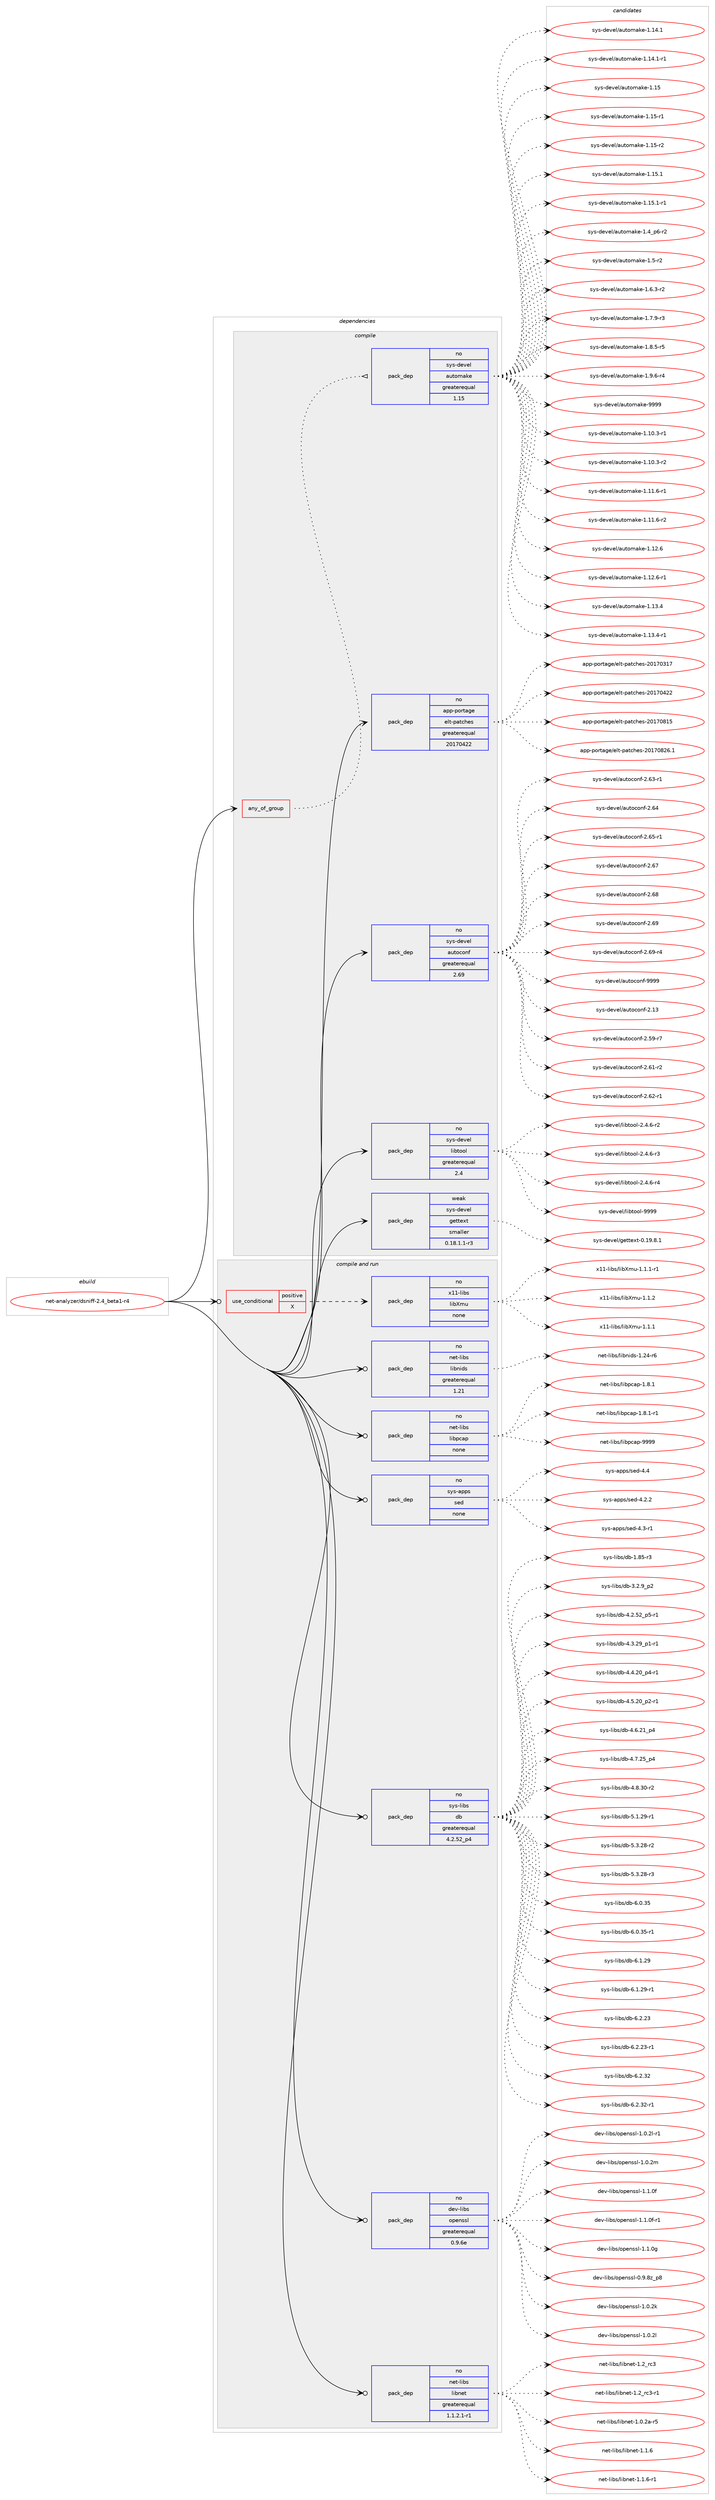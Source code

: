digraph prolog {

# *************
# Graph options
# *************

newrank=true;
concentrate=true;
compound=true;
graph [rankdir=LR,fontname=Helvetica,fontsize=10,ranksep=1.5];#, ranksep=2.5, nodesep=0.2];
edge  [arrowhead=vee];
node  [fontname=Helvetica,fontsize=10];

# **********
# The ebuild
# **********

subgraph cluster_leftcol {
color=gray;
rank=same;
label=<<i>ebuild</i>>;
id [label="net-analyzer/dsniff-2.4_beta1-r4", color=red, width=4, href="../net-analyzer/dsniff-2.4_beta1-r4.svg"];
}

# ****************
# The dependencies
# ****************

subgraph cluster_midcol {
color=gray;
label=<<i>dependencies</i>>;
subgraph cluster_compile {
fillcolor="#eeeeee";
style=filled;
label=<<i>compile</i>>;
subgraph any6288 {
dependency399022 [label=<<TABLE BORDER="0" CELLBORDER="1" CELLSPACING="0" CELLPADDING="4"><TR><TD CELLPADDING="10">any_of_group</TD></TR></TABLE>>, shape=none, color=red];subgraph pack294081 {
dependency399023 [label=<<TABLE BORDER="0" CELLBORDER="1" CELLSPACING="0" CELLPADDING="4" WIDTH="220"><TR><TD ROWSPAN="6" CELLPADDING="30">pack_dep</TD></TR><TR><TD WIDTH="110">no</TD></TR><TR><TD>sys-devel</TD></TR><TR><TD>automake</TD></TR><TR><TD>greaterequal</TD></TR><TR><TD>1.15</TD></TR></TABLE>>, shape=none, color=blue];
}
dependency399022:e -> dependency399023:w [weight=20,style="dotted",arrowhead="oinv"];
}
id:e -> dependency399022:w [weight=20,style="solid",arrowhead="vee"];
subgraph pack294082 {
dependency399024 [label=<<TABLE BORDER="0" CELLBORDER="1" CELLSPACING="0" CELLPADDING="4" WIDTH="220"><TR><TD ROWSPAN="6" CELLPADDING="30">pack_dep</TD></TR><TR><TD WIDTH="110">no</TD></TR><TR><TD>app-portage</TD></TR><TR><TD>elt-patches</TD></TR><TR><TD>greaterequal</TD></TR><TR><TD>20170422</TD></TR></TABLE>>, shape=none, color=blue];
}
id:e -> dependency399024:w [weight=20,style="solid",arrowhead="vee"];
subgraph pack294083 {
dependency399025 [label=<<TABLE BORDER="0" CELLBORDER="1" CELLSPACING="0" CELLPADDING="4" WIDTH="220"><TR><TD ROWSPAN="6" CELLPADDING="30">pack_dep</TD></TR><TR><TD WIDTH="110">no</TD></TR><TR><TD>sys-devel</TD></TR><TR><TD>autoconf</TD></TR><TR><TD>greaterequal</TD></TR><TR><TD>2.69</TD></TR></TABLE>>, shape=none, color=blue];
}
id:e -> dependency399025:w [weight=20,style="solid",arrowhead="vee"];
subgraph pack294084 {
dependency399026 [label=<<TABLE BORDER="0" CELLBORDER="1" CELLSPACING="0" CELLPADDING="4" WIDTH="220"><TR><TD ROWSPAN="6" CELLPADDING="30">pack_dep</TD></TR><TR><TD WIDTH="110">no</TD></TR><TR><TD>sys-devel</TD></TR><TR><TD>libtool</TD></TR><TR><TD>greaterequal</TD></TR><TR><TD>2.4</TD></TR></TABLE>>, shape=none, color=blue];
}
id:e -> dependency399026:w [weight=20,style="solid",arrowhead="vee"];
subgraph pack294085 {
dependency399027 [label=<<TABLE BORDER="0" CELLBORDER="1" CELLSPACING="0" CELLPADDING="4" WIDTH="220"><TR><TD ROWSPAN="6" CELLPADDING="30">pack_dep</TD></TR><TR><TD WIDTH="110">weak</TD></TR><TR><TD>sys-devel</TD></TR><TR><TD>gettext</TD></TR><TR><TD>smaller</TD></TR><TR><TD>0.18.1.1-r3</TD></TR></TABLE>>, shape=none, color=blue];
}
id:e -> dependency399027:w [weight=20,style="solid",arrowhead="vee"];
}
subgraph cluster_compileandrun {
fillcolor="#eeeeee";
style=filled;
label=<<i>compile and run</i>>;
subgraph cond98469 {
dependency399028 [label=<<TABLE BORDER="0" CELLBORDER="1" CELLSPACING="0" CELLPADDING="4"><TR><TD ROWSPAN="3" CELLPADDING="10">use_conditional</TD></TR><TR><TD>positive</TD></TR><TR><TD>X</TD></TR></TABLE>>, shape=none, color=red];
subgraph pack294086 {
dependency399029 [label=<<TABLE BORDER="0" CELLBORDER="1" CELLSPACING="0" CELLPADDING="4" WIDTH="220"><TR><TD ROWSPAN="6" CELLPADDING="30">pack_dep</TD></TR><TR><TD WIDTH="110">no</TD></TR><TR><TD>x11-libs</TD></TR><TR><TD>libXmu</TD></TR><TR><TD>none</TD></TR><TR><TD></TD></TR></TABLE>>, shape=none, color=blue];
}
dependency399028:e -> dependency399029:w [weight=20,style="dashed",arrowhead="vee"];
}
id:e -> dependency399028:w [weight=20,style="solid",arrowhead="odotvee"];
subgraph pack294087 {
dependency399030 [label=<<TABLE BORDER="0" CELLBORDER="1" CELLSPACING="0" CELLPADDING="4" WIDTH="220"><TR><TD ROWSPAN="6" CELLPADDING="30">pack_dep</TD></TR><TR><TD WIDTH="110">no</TD></TR><TR><TD>dev-libs</TD></TR><TR><TD>openssl</TD></TR><TR><TD>greaterequal</TD></TR><TR><TD>0.9.6e</TD></TR></TABLE>>, shape=none, color=blue];
}
id:e -> dependency399030:w [weight=20,style="solid",arrowhead="odotvee"];
subgraph pack294088 {
dependency399031 [label=<<TABLE BORDER="0" CELLBORDER="1" CELLSPACING="0" CELLPADDING="4" WIDTH="220"><TR><TD ROWSPAN="6" CELLPADDING="30">pack_dep</TD></TR><TR><TD WIDTH="110">no</TD></TR><TR><TD>net-libs</TD></TR><TR><TD>libnet</TD></TR><TR><TD>greaterequal</TD></TR><TR><TD>1.1.2.1-r1</TD></TR></TABLE>>, shape=none, color=blue];
}
id:e -> dependency399031:w [weight=20,style="solid",arrowhead="odotvee"];
subgraph pack294089 {
dependency399032 [label=<<TABLE BORDER="0" CELLBORDER="1" CELLSPACING="0" CELLPADDING="4" WIDTH="220"><TR><TD ROWSPAN="6" CELLPADDING="30">pack_dep</TD></TR><TR><TD WIDTH="110">no</TD></TR><TR><TD>net-libs</TD></TR><TR><TD>libnids</TD></TR><TR><TD>greaterequal</TD></TR><TR><TD>1.21</TD></TR></TABLE>>, shape=none, color=blue];
}
id:e -> dependency399032:w [weight=20,style="solid",arrowhead="odotvee"];
subgraph pack294090 {
dependency399033 [label=<<TABLE BORDER="0" CELLBORDER="1" CELLSPACING="0" CELLPADDING="4" WIDTH="220"><TR><TD ROWSPAN="6" CELLPADDING="30">pack_dep</TD></TR><TR><TD WIDTH="110">no</TD></TR><TR><TD>net-libs</TD></TR><TR><TD>libpcap</TD></TR><TR><TD>none</TD></TR><TR><TD></TD></TR></TABLE>>, shape=none, color=blue];
}
id:e -> dependency399033:w [weight=20,style="solid",arrowhead="odotvee"];
subgraph pack294091 {
dependency399034 [label=<<TABLE BORDER="0" CELLBORDER="1" CELLSPACING="0" CELLPADDING="4" WIDTH="220"><TR><TD ROWSPAN="6" CELLPADDING="30">pack_dep</TD></TR><TR><TD WIDTH="110">no</TD></TR><TR><TD>sys-apps</TD></TR><TR><TD>sed</TD></TR><TR><TD>none</TD></TR><TR><TD></TD></TR></TABLE>>, shape=none, color=blue];
}
id:e -> dependency399034:w [weight=20,style="solid",arrowhead="odotvee"];
subgraph pack294092 {
dependency399035 [label=<<TABLE BORDER="0" CELLBORDER="1" CELLSPACING="0" CELLPADDING="4" WIDTH="220"><TR><TD ROWSPAN="6" CELLPADDING="30">pack_dep</TD></TR><TR><TD WIDTH="110">no</TD></TR><TR><TD>sys-libs</TD></TR><TR><TD>db</TD></TR><TR><TD>greaterequal</TD></TR><TR><TD>4.2.52_p4</TD></TR></TABLE>>, shape=none, color=blue];
}
id:e -> dependency399035:w [weight=20,style="solid",arrowhead="odotvee"];
}
subgraph cluster_run {
fillcolor="#eeeeee";
style=filled;
label=<<i>run</i>>;
}
}

# **************
# The candidates
# **************

subgraph cluster_choices {
rank=same;
color=gray;
label=<<i>candidates</i>>;

subgraph choice294081 {
color=black;
nodesep=1;
choice11512111545100101118101108479711711611110997107101454946494846514511449 [label="sys-devel/automake-1.10.3-r1", color=red, width=4,href="../sys-devel/automake-1.10.3-r1.svg"];
choice11512111545100101118101108479711711611110997107101454946494846514511450 [label="sys-devel/automake-1.10.3-r2", color=red, width=4,href="../sys-devel/automake-1.10.3-r2.svg"];
choice11512111545100101118101108479711711611110997107101454946494946544511449 [label="sys-devel/automake-1.11.6-r1", color=red, width=4,href="../sys-devel/automake-1.11.6-r1.svg"];
choice11512111545100101118101108479711711611110997107101454946494946544511450 [label="sys-devel/automake-1.11.6-r2", color=red, width=4,href="../sys-devel/automake-1.11.6-r2.svg"];
choice1151211154510010111810110847971171161111099710710145494649504654 [label="sys-devel/automake-1.12.6", color=red, width=4,href="../sys-devel/automake-1.12.6.svg"];
choice11512111545100101118101108479711711611110997107101454946495046544511449 [label="sys-devel/automake-1.12.6-r1", color=red, width=4,href="../sys-devel/automake-1.12.6-r1.svg"];
choice1151211154510010111810110847971171161111099710710145494649514652 [label="sys-devel/automake-1.13.4", color=red, width=4,href="../sys-devel/automake-1.13.4.svg"];
choice11512111545100101118101108479711711611110997107101454946495146524511449 [label="sys-devel/automake-1.13.4-r1", color=red, width=4,href="../sys-devel/automake-1.13.4-r1.svg"];
choice1151211154510010111810110847971171161111099710710145494649524649 [label="sys-devel/automake-1.14.1", color=red, width=4,href="../sys-devel/automake-1.14.1.svg"];
choice11512111545100101118101108479711711611110997107101454946495246494511449 [label="sys-devel/automake-1.14.1-r1", color=red, width=4,href="../sys-devel/automake-1.14.1-r1.svg"];
choice115121115451001011181011084797117116111109971071014549464953 [label="sys-devel/automake-1.15", color=red, width=4,href="../sys-devel/automake-1.15.svg"];
choice1151211154510010111810110847971171161111099710710145494649534511449 [label="sys-devel/automake-1.15-r1", color=red, width=4,href="../sys-devel/automake-1.15-r1.svg"];
choice1151211154510010111810110847971171161111099710710145494649534511450 [label="sys-devel/automake-1.15-r2", color=red, width=4,href="../sys-devel/automake-1.15-r2.svg"];
choice1151211154510010111810110847971171161111099710710145494649534649 [label="sys-devel/automake-1.15.1", color=red, width=4,href="../sys-devel/automake-1.15.1.svg"];
choice11512111545100101118101108479711711611110997107101454946495346494511449 [label="sys-devel/automake-1.15.1-r1", color=red, width=4,href="../sys-devel/automake-1.15.1-r1.svg"];
choice115121115451001011181011084797117116111109971071014549465295112544511450 [label="sys-devel/automake-1.4_p6-r2", color=red, width=4,href="../sys-devel/automake-1.4_p6-r2.svg"];
choice11512111545100101118101108479711711611110997107101454946534511450 [label="sys-devel/automake-1.5-r2", color=red, width=4,href="../sys-devel/automake-1.5-r2.svg"];
choice115121115451001011181011084797117116111109971071014549465446514511450 [label="sys-devel/automake-1.6.3-r2", color=red, width=4,href="../sys-devel/automake-1.6.3-r2.svg"];
choice115121115451001011181011084797117116111109971071014549465546574511451 [label="sys-devel/automake-1.7.9-r3", color=red, width=4,href="../sys-devel/automake-1.7.9-r3.svg"];
choice115121115451001011181011084797117116111109971071014549465646534511453 [label="sys-devel/automake-1.8.5-r5", color=red, width=4,href="../sys-devel/automake-1.8.5-r5.svg"];
choice115121115451001011181011084797117116111109971071014549465746544511452 [label="sys-devel/automake-1.9.6-r4", color=red, width=4,href="../sys-devel/automake-1.9.6-r4.svg"];
choice115121115451001011181011084797117116111109971071014557575757 [label="sys-devel/automake-9999", color=red, width=4,href="../sys-devel/automake-9999.svg"];
dependency399023:e -> choice11512111545100101118101108479711711611110997107101454946494846514511449:w [style=dotted,weight="100"];
dependency399023:e -> choice11512111545100101118101108479711711611110997107101454946494846514511450:w [style=dotted,weight="100"];
dependency399023:e -> choice11512111545100101118101108479711711611110997107101454946494946544511449:w [style=dotted,weight="100"];
dependency399023:e -> choice11512111545100101118101108479711711611110997107101454946494946544511450:w [style=dotted,weight="100"];
dependency399023:e -> choice1151211154510010111810110847971171161111099710710145494649504654:w [style=dotted,weight="100"];
dependency399023:e -> choice11512111545100101118101108479711711611110997107101454946495046544511449:w [style=dotted,weight="100"];
dependency399023:e -> choice1151211154510010111810110847971171161111099710710145494649514652:w [style=dotted,weight="100"];
dependency399023:e -> choice11512111545100101118101108479711711611110997107101454946495146524511449:w [style=dotted,weight="100"];
dependency399023:e -> choice1151211154510010111810110847971171161111099710710145494649524649:w [style=dotted,weight="100"];
dependency399023:e -> choice11512111545100101118101108479711711611110997107101454946495246494511449:w [style=dotted,weight="100"];
dependency399023:e -> choice115121115451001011181011084797117116111109971071014549464953:w [style=dotted,weight="100"];
dependency399023:e -> choice1151211154510010111810110847971171161111099710710145494649534511449:w [style=dotted,weight="100"];
dependency399023:e -> choice1151211154510010111810110847971171161111099710710145494649534511450:w [style=dotted,weight="100"];
dependency399023:e -> choice1151211154510010111810110847971171161111099710710145494649534649:w [style=dotted,weight="100"];
dependency399023:e -> choice11512111545100101118101108479711711611110997107101454946495346494511449:w [style=dotted,weight="100"];
dependency399023:e -> choice115121115451001011181011084797117116111109971071014549465295112544511450:w [style=dotted,weight="100"];
dependency399023:e -> choice11512111545100101118101108479711711611110997107101454946534511450:w [style=dotted,weight="100"];
dependency399023:e -> choice115121115451001011181011084797117116111109971071014549465446514511450:w [style=dotted,weight="100"];
dependency399023:e -> choice115121115451001011181011084797117116111109971071014549465546574511451:w [style=dotted,weight="100"];
dependency399023:e -> choice115121115451001011181011084797117116111109971071014549465646534511453:w [style=dotted,weight="100"];
dependency399023:e -> choice115121115451001011181011084797117116111109971071014549465746544511452:w [style=dotted,weight="100"];
dependency399023:e -> choice115121115451001011181011084797117116111109971071014557575757:w [style=dotted,weight="100"];
}
subgraph choice294082 {
color=black;
nodesep=1;
choice97112112451121111141169710310147101108116451129711699104101115455048495548514955 [label="app-portage/elt-patches-20170317", color=red, width=4,href="../app-portage/elt-patches-20170317.svg"];
choice97112112451121111141169710310147101108116451129711699104101115455048495548525050 [label="app-portage/elt-patches-20170422", color=red, width=4,href="../app-portage/elt-patches-20170422.svg"];
choice97112112451121111141169710310147101108116451129711699104101115455048495548564953 [label="app-portage/elt-patches-20170815", color=red, width=4,href="../app-portage/elt-patches-20170815.svg"];
choice971121124511211111411697103101471011081164511297116991041011154550484955485650544649 [label="app-portage/elt-patches-20170826.1", color=red, width=4,href="../app-portage/elt-patches-20170826.1.svg"];
dependency399024:e -> choice97112112451121111141169710310147101108116451129711699104101115455048495548514955:w [style=dotted,weight="100"];
dependency399024:e -> choice97112112451121111141169710310147101108116451129711699104101115455048495548525050:w [style=dotted,weight="100"];
dependency399024:e -> choice97112112451121111141169710310147101108116451129711699104101115455048495548564953:w [style=dotted,weight="100"];
dependency399024:e -> choice971121124511211111411697103101471011081164511297116991041011154550484955485650544649:w [style=dotted,weight="100"];
}
subgraph choice294083 {
color=black;
nodesep=1;
choice115121115451001011181011084797117116111991111101024550464951 [label="sys-devel/autoconf-2.13", color=red, width=4,href="../sys-devel/autoconf-2.13.svg"];
choice1151211154510010111810110847971171161119911111010245504653574511455 [label="sys-devel/autoconf-2.59-r7", color=red, width=4,href="../sys-devel/autoconf-2.59-r7.svg"];
choice1151211154510010111810110847971171161119911111010245504654494511450 [label="sys-devel/autoconf-2.61-r2", color=red, width=4,href="../sys-devel/autoconf-2.61-r2.svg"];
choice1151211154510010111810110847971171161119911111010245504654504511449 [label="sys-devel/autoconf-2.62-r1", color=red, width=4,href="../sys-devel/autoconf-2.62-r1.svg"];
choice1151211154510010111810110847971171161119911111010245504654514511449 [label="sys-devel/autoconf-2.63-r1", color=red, width=4,href="../sys-devel/autoconf-2.63-r1.svg"];
choice115121115451001011181011084797117116111991111101024550465452 [label="sys-devel/autoconf-2.64", color=red, width=4,href="../sys-devel/autoconf-2.64.svg"];
choice1151211154510010111810110847971171161119911111010245504654534511449 [label="sys-devel/autoconf-2.65-r1", color=red, width=4,href="../sys-devel/autoconf-2.65-r1.svg"];
choice115121115451001011181011084797117116111991111101024550465455 [label="sys-devel/autoconf-2.67", color=red, width=4,href="../sys-devel/autoconf-2.67.svg"];
choice115121115451001011181011084797117116111991111101024550465456 [label="sys-devel/autoconf-2.68", color=red, width=4,href="../sys-devel/autoconf-2.68.svg"];
choice115121115451001011181011084797117116111991111101024550465457 [label="sys-devel/autoconf-2.69", color=red, width=4,href="../sys-devel/autoconf-2.69.svg"];
choice1151211154510010111810110847971171161119911111010245504654574511452 [label="sys-devel/autoconf-2.69-r4", color=red, width=4,href="../sys-devel/autoconf-2.69-r4.svg"];
choice115121115451001011181011084797117116111991111101024557575757 [label="sys-devel/autoconf-9999", color=red, width=4,href="../sys-devel/autoconf-9999.svg"];
dependency399025:e -> choice115121115451001011181011084797117116111991111101024550464951:w [style=dotted,weight="100"];
dependency399025:e -> choice1151211154510010111810110847971171161119911111010245504653574511455:w [style=dotted,weight="100"];
dependency399025:e -> choice1151211154510010111810110847971171161119911111010245504654494511450:w [style=dotted,weight="100"];
dependency399025:e -> choice1151211154510010111810110847971171161119911111010245504654504511449:w [style=dotted,weight="100"];
dependency399025:e -> choice1151211154510010111810110847971171161119911111010245504654514511449:w [style=dotted,weight="100"];
dependency399025:e -> choice115121115451001011181011084797117116111991111101024550465452:w [style=dotted,weight="100"];
dependency399025:e -> choice1151211154510010111810110847971171161119911111010245504654534511449:w [style=dotted,weight="100"];
dependency399025:e -> choice115121115451001011181011084797117116111991111101024550465455:w [style=dotted,weight="100"];
dependency399025:e -> choice115121115451001011181011084797117116111991111101024550465456:w [style=dotted,weight="100"];
dependency399025:e -> choice115121115451001011181011084797117116111991111101024550465457:w [style=dotted,weight="100"];
dependency399025:e -> choice1151211154510010111810110847971171161119911111010245504654574511452:w [style=dotted,weight="100"];
dependency399025:e -> choice115121115451001011181011084797117116111991111101024557575757:w [style=dotted,weight="100"];
}
subgraph choice294084 {
color=black;
nodesep=1;
choice1151211154510010111810110847108105981161111111084550465246544511450 [label="sys-devel/libtool-2.4.6-r2", color=red, width=4,href="../sys-devel/libtool-2.4.6-r2.svg"];
choice1151211154510010111810110847108105981161111111084550465246544511451 [label="sys-devel/libtool-2.4.6-r3", color=red, width=4,href="../sys-devel/libtool-2.4.6-r3.svg"];
choice1151211154510010111810110847108105981161111111084550465246544511452 [label="sys-devel/libtool-2.4.6-r4", color=red, width=4,href="../sys-devel/libtool-2.4.6-r4.svg"];
choice1151211154510010111810110847108105981161111111084557575757 [label="sys-devel/libtool-9999", color=red, width=4,href="../sys-devel/libtool-9999.svg"];
dependency399026:e -> choice1151211154510010111810110847108105981161111111084550465246544511450:w [style=dotted,weight="100"];
dependency399026:e -> choice1151211154510010111810110847108105981161111111084550465246544511451:w [style=dotted,weight="100"];
dependency399026:e -> choice1151211154510010111810110847108105981161111111084550465246544511452:w [style=dotted,weight="100"];
dependency399026:e -> choice1151211154510010111810110847108105981161111111084557575757:w [style=dotted,weight="100"];
}
subgraph choice294085 {
color=black;
nodesep=1;
choice1151211154510010111810110847103101116116101120116454846495746564649 [label="sys-devel/gettext-0.19.8.1", color=red, width=4,href="../sys-devel/gettext-0.19.8.1.svg"];
dependency399027:e -> choice1151211154510010111810110847103101116116101120116454846495746564649:w [style=dotted,weight="100"];
}
subgraph choice294086 {
color=black;
nodesep=1;
choice12049494510810598115471081059888109117454946494649 [label="x11-libs/libXmu-1.1.1", color=red, width=4,href="../x11-libs/libXmu-1.1.1.svg"];
choice120494945108105981154710810598881091174549464946494511449 [label="x11-libs/libXmu-1.1.1-r1", color=red, width=4,href="../x11-libs/libXmu-1.1.1-r1.svg"];
choice12049494510810598115471081059888109117454946494650 [label="x11-libs/libXmu-1.1.2", color=red, width=4,href="../x11-libs/libXmu-1.1.2.svg"];
dependency399029:e -> choice12049494510810598115471081059888109117454946494649:w [style=dotted,weight="100"];
dependency399029:e -> choice120494945108105981154710810598881091174549464946494511449:w [style=dotted,weight="100"];
dependency399029:e -> choice12049494510810598115471081059888109117454946494650:w [style=dotted,weight="100"];
}
subgraph choice294087 {
color=black;
nodesep=1;
choice1001011184510810598115471111121011101151151084548465746561229511256 [label="dev-libs/openssl-0.9.8z_p8", color=red, width=4,href="../dev-libs/openssl-0.9.8z_p8.svg"];
choice100101118451081059811547111112101110115115108454946484650107 [label="dev-libs/openssl-1.0.2k", color=red, width=4,href="../dev-libs/openssl-1.0.2k.svg"];
choice100101118451081059811547111112101110115115108454946484650108 [label="dev-libs/openssl-1.0.2l", color=red, width=4,href="../dev-libs/openssl-1.0.2l.svg"];
choice1001011184510810598115471111121011101151151084549464846501084511449 [label="dev-libs/openssl-1.0.2l-r1", color=red, width=4,href="../dev-libs/openssl-1.0.2l-r1.svg"];
choice100101118451081059811547111112101110115115108454946484650109 [label="dev-libs/openssl-1.0.2m", color=red, width=4,href="../dev-libs/openssl-1.0.2m.svg"];
choice100101118451081059811547111112101110115115108454946494648102 [label="dev-libs/openssl-1.1.0f", color=red, width=4,href="../dev-libs/openssl-1.1.0f.svg"];
choice1001011184510810598115471111121011101151151084549464946481024511449 [label="dev-libs/openssl-1.1.0f-r1", color=red, width=4,href="../dev-libs/openssl-1.1.0f-r1.svg"];
choice100101118451081059811547111112101110115115108454946494648103 [label="dev-libs/openssl-1.1.0g", color=red, width=4,href="../dev-libs/openssl-1.1.0g.svg"];
dependency399030:e -> choice1001011184510810598115471111121011101151151084548465746561229511256:w [style=dotted,weight="100"];
dependency399030:e -> choice100101118451081059811547111112101110115115108454946484650107:w [style=dotted,weight="100"];
dependency399030:e -> choice100101118451081059811547111112101110115115108454946484650108:w [style=dotted,weight="100"];
dependency399030:e -> choice1001011184510810598115471111121011101151151084549464846501084511449:w [style=dotted,weight="100"];
dependency399030:e -> choice100101118451081059811547111112101110115115108454946484650109:w [style=dotted,weight="100"];
dependency399030:e -> choice100101118451081059811547111112101110115115108454946494648102:w [style=dotted,weight="100"];
dependency399030:e -> choice1001011184510810598115471111121011101151151084549464946481024511449:w [style=dotted,weight="100"];
dependency399030:e -> choice100101118451081059811547111112101110115115108454946494648103:w [style=dotted,weight="100"];
}
subgraph choice294088 {
color=black;
nodesep=1;
choice11010111645108105981154710810598110101116454946484650974511453 [label="net-libs/libnet-1.0.2a-r5", color=red, width=4,href="../net-libs/libnet-1.0.2a-r5.svg"];
choice11010111645108105981154710810598110101116454946494654 [label="net-libs/libnet-1.1.6", color=red, width=4,href="../net-libs/libnet-1.1.6.svg"];
choice110101116451081059811547108105981101011164549464946544511449 [label="net-libs/libnet-1.1.6-r1", color=red, width=4,href="../net-libs/libnet-1.1.6-r1.svg"];
choice1101011164510810598115471081059811010111645494650951149951 [label="net-libs/libnet-1.2_rc3", color=red, width=4,href="../net-libs/libnet-1.2_rc3.svg"];
choice11010111645108105981154710810598110101116454946509511499514511449 [label="net-libs/libnet-1.2_rc3-r1", color=red, width=4,href="../net-libs/libnet-1.2_rc3-r1.svg"];
dependency399031:e -> choice11010111645108105981154710810598110101116454946484650974511453:w [style=dotted,weight="100"];
dependency399031:e -> choice11010111645108105981154710810598110101116454946494654:w [style=dotted,weight="100"];
dependency399031:e -> choice110101116451081059811547108105981101011164549464946544511449:w [style=dotted,weight="100"];
dependency399031:e -> choice1101011164510810598115471081059811010111645494650951149951:w [style=dotted,weight="100"];
dependency399031:e -> choice11010111645108105981154710810598110101116454946509511499514511449:w [style=dotted,weight="100"];
}
subgraph choice294089 {
color=black;
nodesep=1;
choice1101011164510810598115471081059811010510011545494650524511454 [label="net-libs/libnids-1.24-r6", color=red, width=4,href="../net-libs/libnids-1.24-r6.svg"];
dependency399032:e -> choice1101011164510810598115471081059811010510011545494650524511454:w [style=dotted,weight="100"];
}
subgraph choice294090 {
color=black;
nodesep=1;
choice110101116451081059811547108105981129997112454946564649 [label="net-libs/libpcap-1.8.1", color=red, width=4,href="../net-libs/libpcap-1.8.1.svg"];
choice1101011164510810598115471081059811299971124549465646494511449 [label="net-libs/libpcap-1.8.1-r1", color=red, width=4,href="../net-libs/libpcap-1.8.1-r1.svg"];
choice1101011164510810598115471081059811299971124557575757 [label="net-libs/libpcap-9999", color=red, width=4,href="../net-libs/libpcap-9999.svg"];
dependency399033:e -> choice110101116451081059811547108105981129997112454946564649:w [style=dotted,weight="100"];
dependency399033:e -> choice1101011164510810598115471081059811299971124549465646494511449:w [style=dotted,weight="100"];
dependency399033:e -> choice1101011164510810598115471081059811299971124557575757:w [style=dotted,weight="100"];
}
subgraph choice294091 {
color=black;
nodesep=1;
choice115121115459711211211547115101100455246504650 [label="sys-apps/sed-4.2.2", color=red, width=4,href="../sys-apps/sed-4.2.2.svg"];
choice115121115459711211211547115101100455246514511449 [label="sys-apps/sed-4.3-r1", color=red, width=4,href="../sys-apps/sed-4.3-r1.svg"];
choice11512111545971121121154711510110045524652 [label="sys-apps/sed-4.4", color=red, width=4,href="../sys-apps/sed-4.4.svg"];
dependency399034:e -> choice115121115459711211211547115101100455246504650:w [style=dotted,weight="100"];
dependency399034:e -> choice115121115459711211211547115101100455246514511449:w [style=dotted,weight="100"];
dependency399034:e -> choice11512111545971121121154711510110045524652:w [style=dotted,weight="100"];
}
subgraph choice294092 {
color=black;
nodesep=1;
choice1151211154510810598115471009845494656534511451 [label="sys-libs/db-1.85-r3", color=red, width=4,href="../sys-libs/db-1.85-r3.svg"];
choice115121115451081059811547100984551465046579511250 [label="sys-libs/db-3.2.9_p2", color=red, width=4,href="../sys-libs/db-3.2.9_p2.svg"];
choice115121115451081059811547100984552465046535095112534511449 [label="sys-libs/db-4.2.52_p5-r1", color=red, width=4,href="../sys-libs/db-4.2.52_p5-r1.svg"];
choice115121115451081059811547100984552465146505795112494511449 [label="sys-libs/db-4.3.29_p1-r1", color=red, width=4,href="../sys-libs/db-4.3.29_p1-r1.svg"];
choice115121115451081059811547100984552465246504895112524511449 [label="sys-libs/db-4.4.20_p4-r1", color=red, width=4,href="../sys-libs/db-4.4.20_p4-r1.svg"];
choice115121115451081059811547100984552465346504895112504511449 [label="sys-libs/db-4.5.20_p2-r1", color=red, width=4,href="../sys-libs/db-4.5.20_p2-r1.svg"];
choice11512111545108105981154710098455246544650499511252 [label="sys-libs/db-4.6.21_p4", color=red, width=4,href="../sys-libs/db-4.6.21_p4.svg"];
choice11512111545108105981154710098455246554650539511252 [label="sys-libs/db-4.7.25_p4", color=red, width=4,href="../sys-libs/db-4.7.25_p4.svg"];
choice11512111545108105981154710098455246564651484511450 [label="sys-libs/db-4.8.30-r2", color=red, width=4,href="../sys-libs/db-4.8.30-r2.svg"];
choice11512111545108105981154710098455346494650574511449 [label="sys-libs/db-5.1.29-r1", color=red, width=4,href="../sys-libs/db-5.1.29-r1.svg"];
choice11512111545108105981154710098455346514650564511450 [label="sys-libs/db-5.3.28-r2", color=red, width=4,href="../sys-libs/db-5.3.28-r2.svg"];
choice11512111545108105981154710098455346514650564511451 [label="sys-libs/db-5.3.28-r3", color=red, width=4,href="../sys-libs/db-5.3.28-r3.svg"];
choice1151211154510810598115471009845544648465153 [label="sys-libs/db-6.0.35", color=red, width=4,href="../sys-libs/db-6.0.35.svg"];
choice11512111545108105981154710098455446484651534511449 [label="sys-libs/db-6.0.35-r1", color=red, width=4,href="../sys-libs/db-6.0.35-r1.svg"];
choice1151211154510810598115471009845544649465057 [label="sys-libs/db-6.1.29", color=red, width=4,href="../sys-libs/db-6.1.29.svg"];
choice11512111545108105981154710098455446494650574511449 [label="sys-libs/db-6.1.29-r1", color=red, width=4,href="../sys-libs/db-6.1.29-r1.svg"];
choice1151211154510810598115471009845544650465051 [label="sys-libs/db-6.2.23", color=red, width=4,href="../sys-libs/db-6.2.23.svg"];
choice11512111545108105981154710098455446504650514511449 [label="sys-libs/db-6.2.23-r1", color=red, width=4,href="../sys-libs/db-6.2.23-r1.svg"];
choice1151211154510810598115471009845544650465150 [label="sys-libs/db-6.2.32", color=red, width=4,href="../sys-libs/db-6.2.32.svg"];
choice11512111545108105981154710098455446504651504511449 [label="sys-libs/db-6.2.32-r1", color=red, width=4,href="../sys-libs/db-6.2.32-r1.svg"];
dependency399035:e -> choice1151211154510810598115471009845494656534511451:w [style=dotted,weight="100"];
dependency399035:e -> choice115121115451081059811547100984551465046579511250:w [style=dotted,weight="100"];
dependency399035:e -> choice115121115451081059811547100984552465046535095112534511449:w [style=dotted,weight="100"];
dependency399035:e -> choice115121115451081059811547100984552465146505795112494511449:w [style=dotted,weight="100"];
dependency399035:e -> choice115121115451081059811547100984552465246504895112524511449:w [style=dotted,weight="100"];
dependency399035:e -> choice115121115451081059811547100984552465346504895112504511449:w [style=dotted,weight="100"];
dependency399035:e -> choice11512111545108105981154710098455246544650499511252:w [style=dotted,weight="100"];
dependency399035:e -> choice11512111545108105981154710098455246554650539511252:w [style=dotted,weight="100"];
dependency399035:e -> choice11512111545108105981154710098455246564651484511450:w [style=dotted,weight="100"];
dependency399035:e -> choice11512111545108105981154710098455346494650574511449:w [style=dotted,weight="100"];
dependency399035:e -> choice11512111545108105981154710098455346514650564511450:w [style=dotted,weight="100"];
dependency399035:e -> choice11512111545108105981154710098455346514650564511451:w [style=dotted,weight="100"];
dependency399035:e -> choice1151211154510810598115471009845544648465153:w [style=dotted,weight="100"];
dependency399035:e -> choice11512111545108105981154710098455446484651534511449:w [style=dotted,weight="100"];
dependency399035:e -> choice1151211154510810598115471009845544649465057:w [style=dotted,weight="100"];
dependency399035:e -> choice11512111545108105981154710098455446494650574511449:w [style=dotted,weight="100"];
dependency399035:e -> choice1151211154510810598115471009845544650465051:w [style=dotted,weight="100"];
dependency399035:e -> choice11512111545108105981154710098455446504650514511449:w [style=dotted,weight="100"];
dependency399035:e -> choice1151211154510810598115471009845544650465150:w [style=dotted,weight="100"];
dependency399035:e -> choice11512111545108105981154710098455446504651504511449:w [style=dotted,weight="100"];
}
}

}
